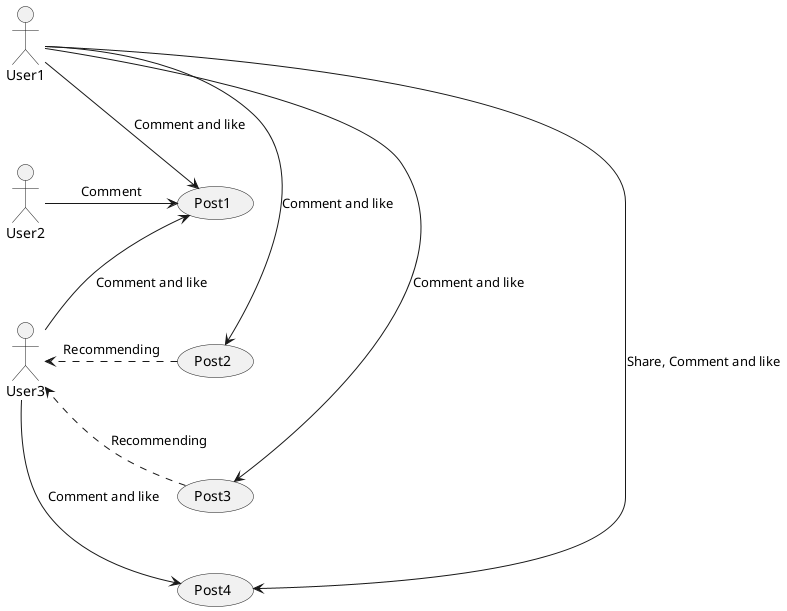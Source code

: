 'Chuanxi Zhang'
'10.22.2018'

@startuml

together {
	actor User1
	actor User2
	actor User3
}

together {
	usecase Post1
	usecase Post2
	usecase Post3
	usecase Post4
}

Post1 -[hidden]- Post2
Post2 -[hidden]- Post3
Post3 -[hidden]- Post4

User1 -[hidden]- User2
User2 -[hidden]- User3

User1 -> Post1: "Comment and like"
User1 -> Post2: "Comment and like"
User1 -> Post3: "Comment and like"
User1 -> Post4: "Share, Comment and like"
User2 -> Post1: "Comment"
User3 -> Post1: "Comment and like"
User3 -> Post4: "Comment and like"

Post2 .> User3: "Recommending"
Post3 .> User3: "Recommending"
@enduml

